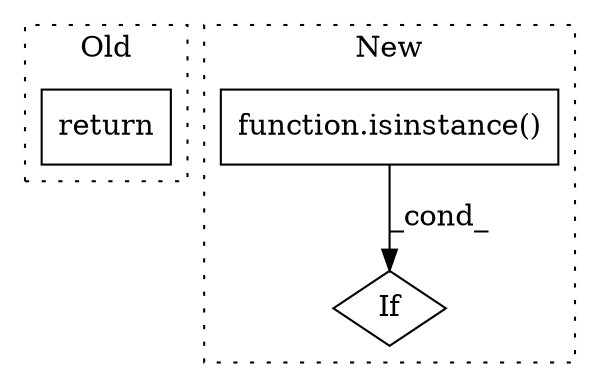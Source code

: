 digraph G {
subgraph cluster0 {
1 [label="return" a="93" s="1856" l="7" shape="box"];
label = "Old";
style="dotted";
}
subgraph cluster1 {
2 [label="function.isinstance()" a="75" s="4064,4089" l="11,1" shape="box"];
3 [label="If" a="96" s="4061,4090" l="3,18" shape="diamond"];
label = "New";
style="dotted";
}
2 -> 3 [label="_cond_"];
}